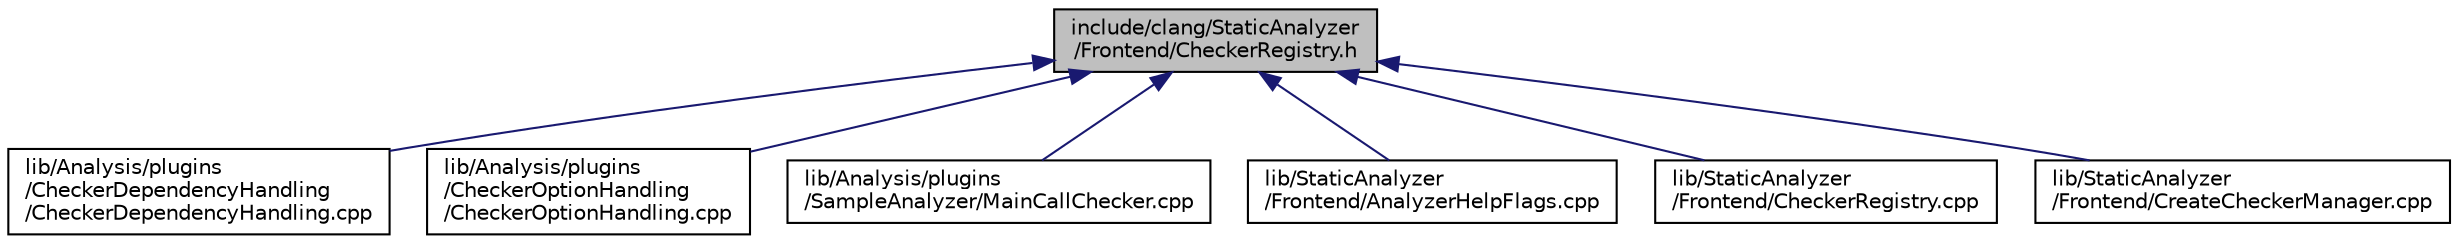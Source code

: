 digraph "include/clang/StaticAnalyzer/Frontend/CheckerRegistry.h"
{
 // LATEX_PDF_SIZE
  bgcolor="transparent";
  edge [fontname="Helvetica",fontsize="10",labelfontname="Helvetica",labelfontsize="10"];
  node [fontname="Helvetica",fontsize="10",shape=record];
  Node1 [label="include/clang/StaticAnalyzer\l/Frontend/CheckerRegistry.h",height=0.2,width=0.4,color="black", fillcolor="grey75", style="filled", fontcolor="black",tooltip=" "];
  Node1 -> Node2 [dir="back",color="midnightblue",fontsize="10",style="solid",fontname="Helvetica"];
  Node2 [label="lib/Analysis/plugins\l/CheckerDependencyHandling\l/CheckerDependencyHandling.cpp",height=0.2,width=0.4,color="black",URL="$CheckerDependencyHandling_8cpp.html",tooltip=" "];
  Node1 -> Node3 [dir="back",color="midnightblue",fontsize="10",style="solid",fontname="Helvetica"];
  Node3 [label="lib/Analysis/plugins\l/CheckerOptionHandling\l/CheckerOptionHandling.cpp",height=0.2,width=0.4,color="black",URL="$CheckerOptionHandling_8cpp.html",tooltip=" "];
  Node1 -> Node4 [dir="back",color="midnightblue",fontsize="10",style="solid",fontname="Helvetica"];
  Node4 [label="lib/Analysis/plugins\l/SampleAnalyzer/MainCallChecker.cpp",height=0.2,width=0.4,color="black",URL="$MainCallChecker_8cpp.html",tooltip=" "];
  Node1 -> Node5 [dir="back",color="midnightblue",fontsize="10",style="solid",fontname="Helvetica"];
  Node5 [label="lib/StaticAnalyzer\l/Frontend/AnalyzerHelpFlags.cpp",height=0.2,width=0.4,color="black",URL="$AnalyzerHelpFlags_8cpp.html",tooltip=" "];
  Node1 -> Node6 [dir="back",color="midnightblue",fontsize="10",style="solid",fontname="Helvetica"];
  Node6 [label="lib/StaticAnalyzer\l/Frontend/CheckerRegistry.cpp",height=0.2,width=0.4,color="black",URL="$CheckerRegistry_8cpp.html",tooltip=" "];
  Node1 -> Node7 [dir="back",color="midnightblue",fontsize="10",style="solid",fontname="Helvetica"];
  Node7 [label="lib/StaticAnalyzer\l/Frontend/CreateCheckerManager.cpp",height=0.2,width=0.4,color="black",URL="$CreateCheckerManager_8cpp.html",tooltip=" "];
}
